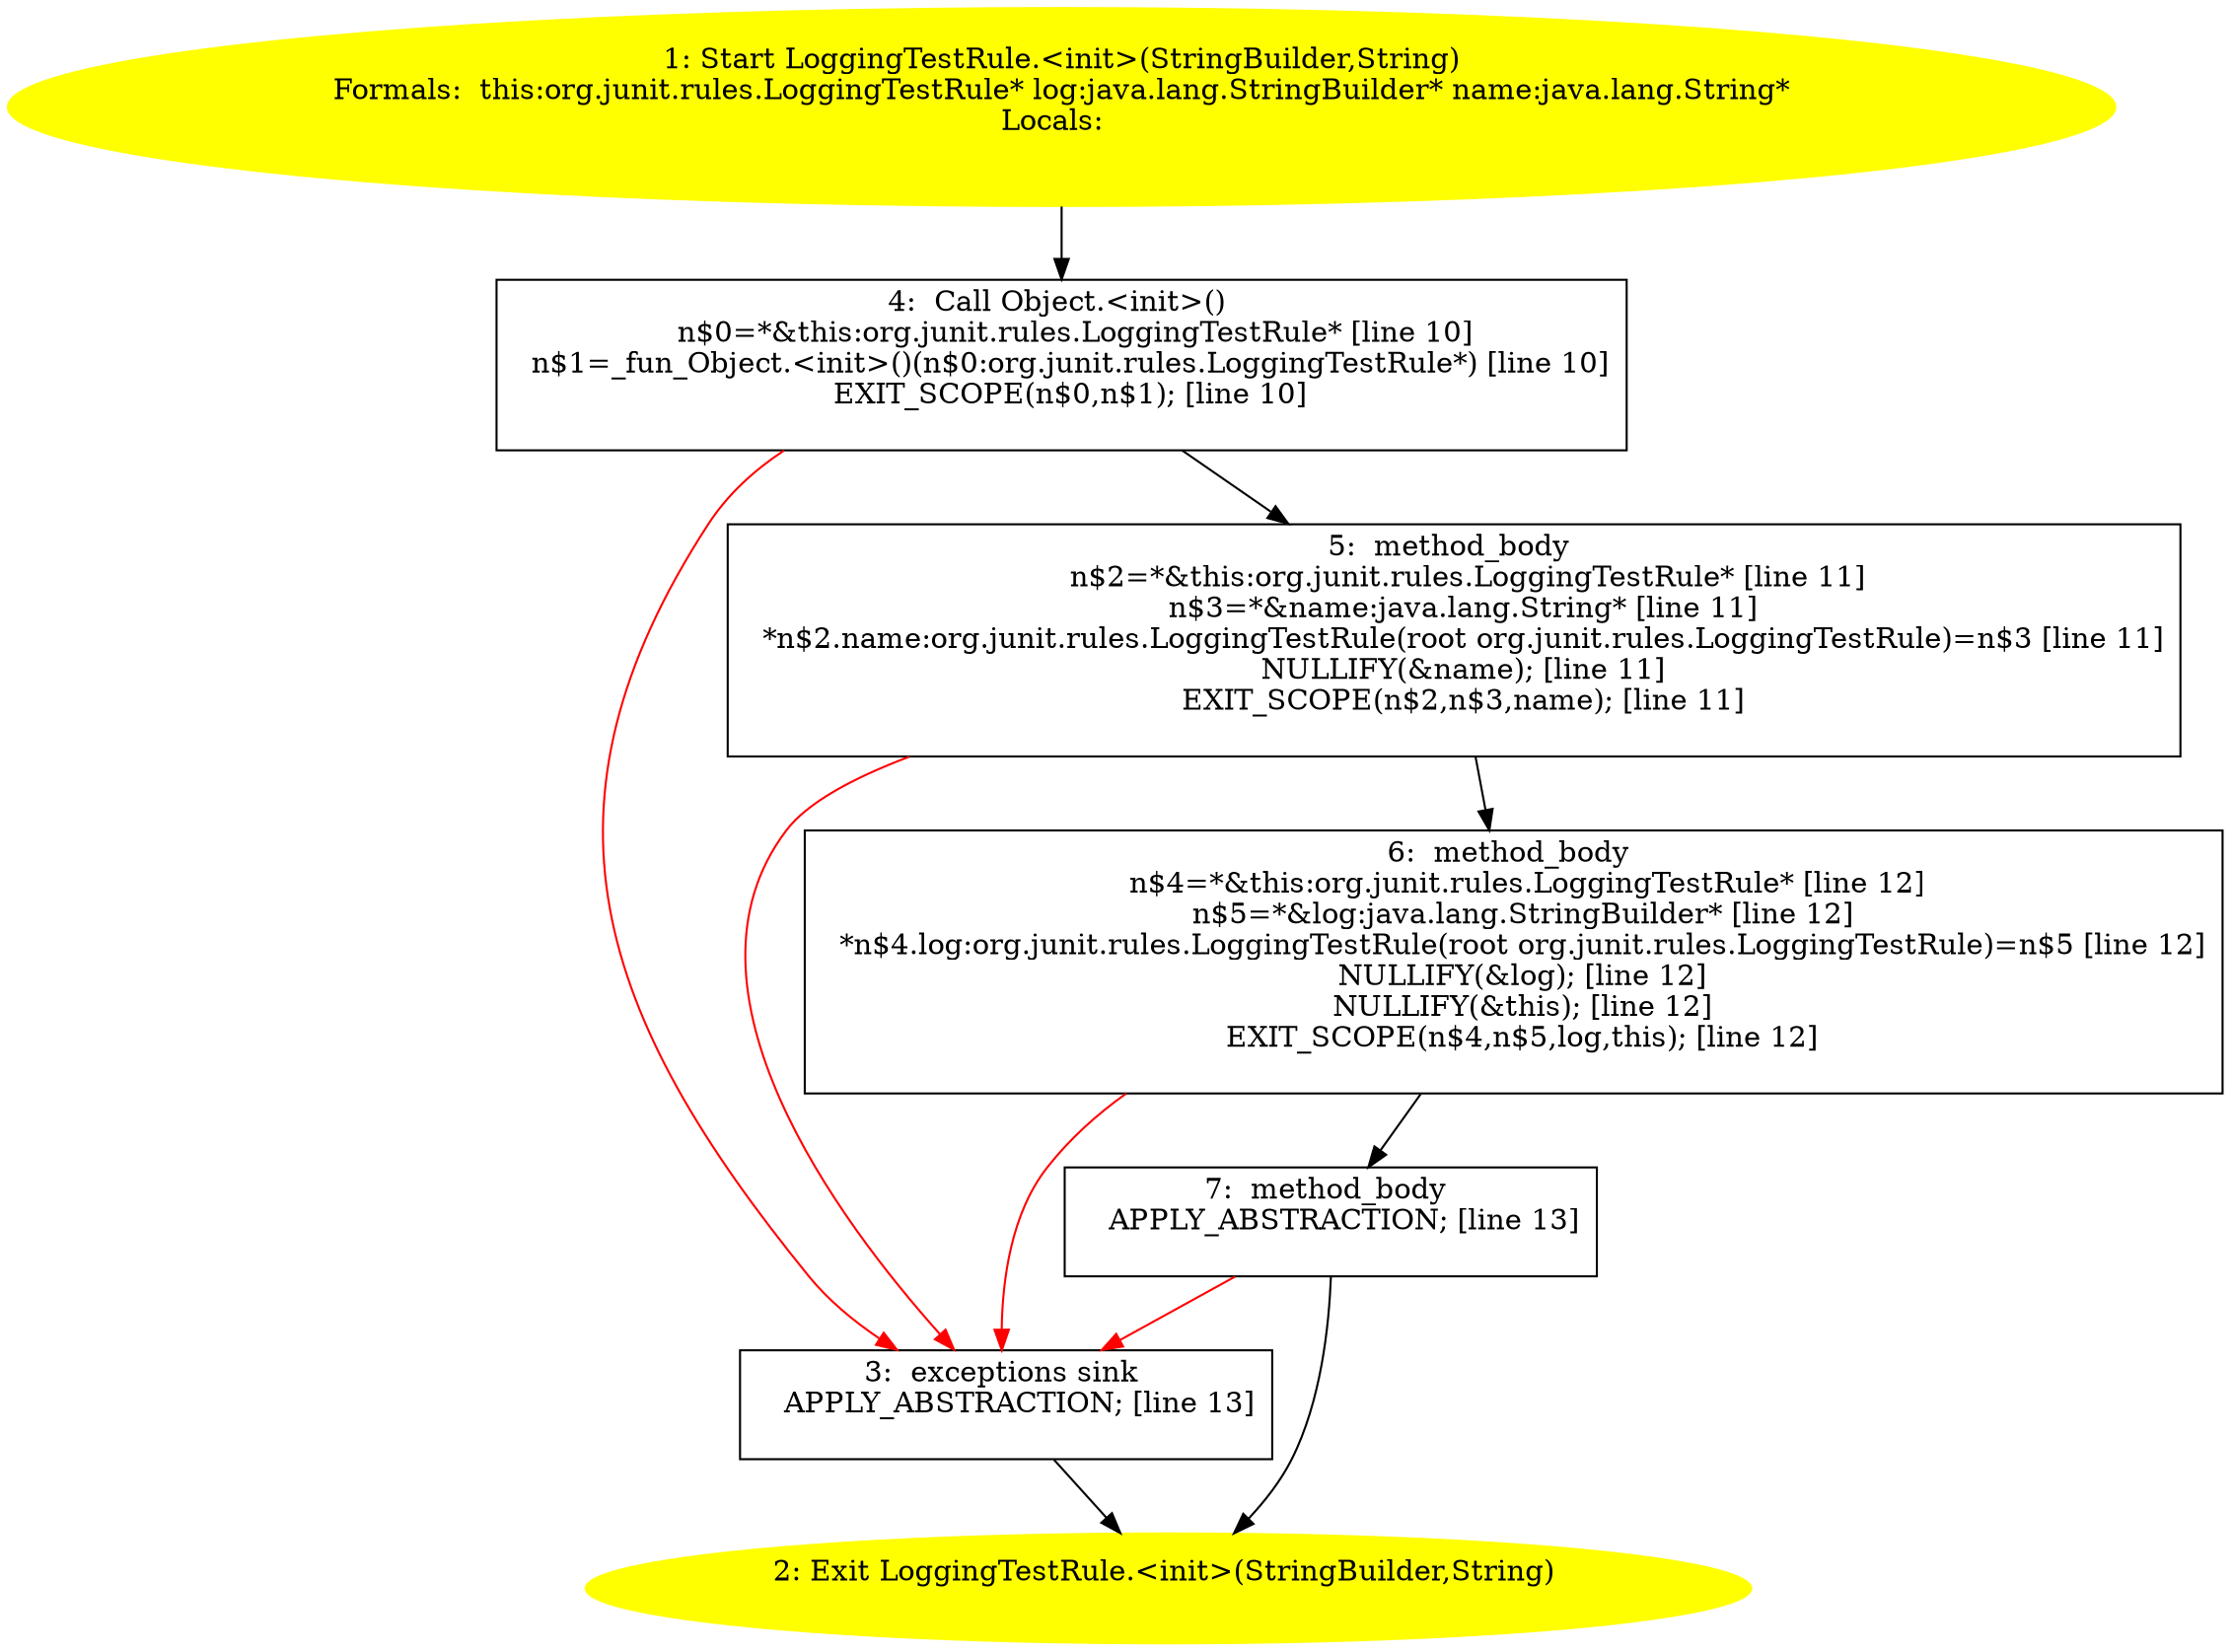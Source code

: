 /* @generated */
digraph cfg {
"org.junit.rules.LoggingTestRule.<init>(java.lang.StringBuilder,java.lang.String).463797ffc876116419aca81b24a74836_1" [label="1: Start LoggingTestRule.<init>(StringBuilder,String)\nFormals:  this:org.junit.rules.LoggingTestRule* log:java.lang.StringBuilder* name:java.lang.String*\nLocals:  \n  " color=yellow style=filled]
	

	 "org.junit.rules.LoggingTestRule.<init>(java.lang.StringBuilder,java.lang.String).463797ffc876116419aca81b24a74836_1" -> "org.junit.rules.LoggingTestRule.<init>(java.lang.StringBuilder,java.lang.String).463797ffc876116419aca81b24a74836_4" ;
"org.junit.rules.LoggingTestRule.<init>(java.lang.StringBuilder,java.lang.String).463797ffc876116419aca81b24a74836_2" [label="2: Exit LoggingTestRule.<init>(StringBuilder,String) \n  " color=yellow style=filled]
	

"org.junit.rules.LoggingTestRule.<init>(java.lang.StringBuilder,java.lang.String).463797ffc876116419aca81b24a74836_3" [label="3:  exceptions sink \n   APPLY_ABSTRACTION; [line 13]\n " shape="box"]
	

	 "org.junit.rules.LoggingTestRule.<init>(java.lang.StringBuilder,java.lang.String).463797ffc876116419aca81b24a74836_3" -> "org.junit.rules.LoggingTestRule.<init>(java.lang.StringBuilder,java.lang.String).463797ffc876116419aca81b24a74836_2" ;
"org.junit.rules.LoggingTestRule.<init>(java.lang.StringBuilder,java.lang.String).463797ffc876116419aca81b24a74836_4" [label="4:  Call Object.<init>() \n   n$0=*&this:org.junit.rules.LoggingTestRule* [line 10]\n  n$1=_fun_Object.<init>()(n$0:org.junit.rules.LoggingTestRule*) [line 10]\n  EXIT_SCOPE(n$0,n$1); [line 10]\n " shape="box"]
	

	 "org.junit.rules.LoggingTestRule.<init>(java.lang.StringBuilder,java.lang.String).463797ffc876116419aca81b24a74836_4" -> "org.junit.rules.LoggingTestRule.<init>(java.lang.StringBuilder,java.lang.String).463797ffc876116419aca81b24a74836_5" ;
	 "org.junit.rules.LoggingTestRule.<init>(java.lang.StringBuilder,java.lang.String).463797ffc876116419aca81b24a74836_4" -> "org.junit.rules.LoggingTestRule.<init>(java.lang.StringBuilder,java.lang.String).463797ffc876116419aca81b24a74836_3" [color="red" ];
"org.junit.rules.LoggingTestRule.<init>(java.lang.StringBuilder,java.lang.String).463797ffc876116419aca81b24a74836_5" [label="5:  method_body \n   n$2=*&this:org.junit.rules.LoggingTestRule* [line 11]\n  n$3=*&name:java.lang.String* [line 11]\n  *n$2.name:org.junit.rules.LoggingTestRule(root org.junit.rules.LoggingTestRule)=n$3 [line 11]\n  NULLIFY(&name); [line 11]\n  EXIT_SCOPE(n$2,n$3,name); [line 11]\n " shape="box"]
	

	 "org.junit.rules.LoggingTestRule.<init>(java.lang.StringBuilder,java.lang.String).463797ffc876116419aca81b24a74836_5" -> "org.junit.rules.LoggingTestRule.<init>(java.lang.StringBuilder,java.lang.String).463797ffc876116419aca81b24a74836_6" ;
	 "org.junit.rules.LoggingTestRule.<init>(java.lang.StringBuilder,java.lang.String).463797ffc876116419aca81b24a74836_5" -> "org.junit.rules.LoggingTestRule.<init>(java.lang.StringBuilder,java.lang.String).463797ffc876116419aca81b24a74836_3" [color="red" ];
"org.junit.rules.LoggingTestRule.<init>(java.lang.StringBuilder,java.lang.String).463797ffc876116419aca81b24a74836_6" [label="6:  method_body \n   n$4=*&this:org.junit.rules.LoggingTestRule* [line 12]\n  n$5=*&log:java.lang.StringBuilder* [line 12]\n  *n$4.log:org.junit.rules.LoggingTestRule(root org.junit.rules.LoggingTestRule)=n$5 [line 12]\n  NULLIFY(&log); [line 12]\n  NULLIFY(&this); [line 12]\n  EXIT_SCOPE(n$4,n$5,log,this); [line 12]\n " shape="box"]
	

	 "org.junit.rules.LoggingTestRule.<init>(java.lang.StringBuilder,java.lang.String).463797ffc876116419aca81b24a74836_6" -> "org.junit.rules.LoggingTestRule.<init>(java.lang.StringBuilder,java.lang.String).463797ffc876116419aca81b24a74836_7" ;
	 "org.junit.rules.LoggingTestRule.<init>(java.lang.StringBuilder,java.lang.String).463797ffc876116419aca81b24a74836_6" -> "org.junit.rules.LoggingTestRule.<init>(java.lang.StringBuilder,java.lang.String).463797ffc876116419aca81b24a74836_3" [color="red" ];
"org.junit.rules.LoggingTestRule.<init>(java.lang.StringBuilder,java.lang.String).463797ffc876116419aca81b24a74836_7" [label="7:  method_body \n   APPLY_ABSTRACTION; [line 13]\n " shape="box"]
	

	 "org.junit.rules.LoggingTestRule.<init>(java.lang.StringBuilder,java.lang.String).463797ffc876116419aca81b24a74836_7" -> "org.junit.rules.LoggingTestRule.<init>(java.lang.StringBuilder,java.lang.String).463797ffc876116419aca81b24a74836_2" ;
	 "org.junit.rules.LoggingTestRule.<init>(java.lang.StringBuilder,java.lang.String).463797ffc876116419aca81b24a74836_7" -> "org.junit.rules.LoggingTestRule.<init>(java.lang.StringBuilder,java.lang.String).463797ffc876116419aca81b24a74836_3" [color="red" ];
}
